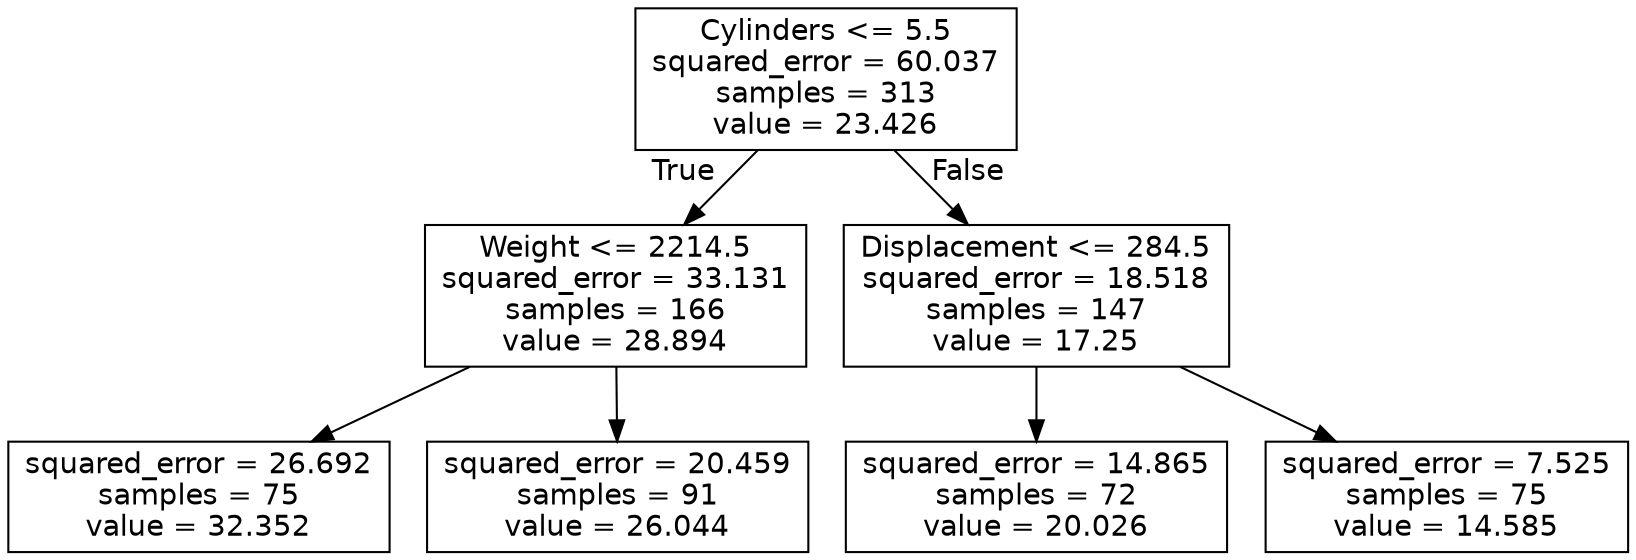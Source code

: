 digraph Tree {
node [shape=box, fontname="helvetica"] ;
edge [fontname="helvetica"] ;
0 [label="Cylinders <= 5.5\nsquared_error = 60.037\nsamples = 313\nvalue = 23.426"] ;
1 [label="Weight <= 2214.5\nsquared_error = 33.131\nsamples = 166\nvalue = 28.894"] ;
0 -> 1 [labeldistance=2.5, labelangle=45, headlabel="True"] ;
2 [label="squared_error = 26.692\nsamples = 75\nvalue = 32.352"] ;
1 -> 2 ;
3 [label="squared_error = 20.459\nsamples = 91\nvalue = 26.044"] ;
1 -> 3 ;
4 [label="Displacement <= 284.5\nsquared_error = 18.518\nsamples = 147\nvalue = 17.25"] ;
0 -> 4 [labeldistance=2.5, labelangle=-45, headlabel="False"] ;
5 [label="squared_error = 14.865\nsamples = 72\nvalue = 20.026"] ;
4 -> 5 ;
6 [label="squared_error = 7.525\nsamples = 75\nvalue = 14.585"] ;
4 -> 6 ;
}